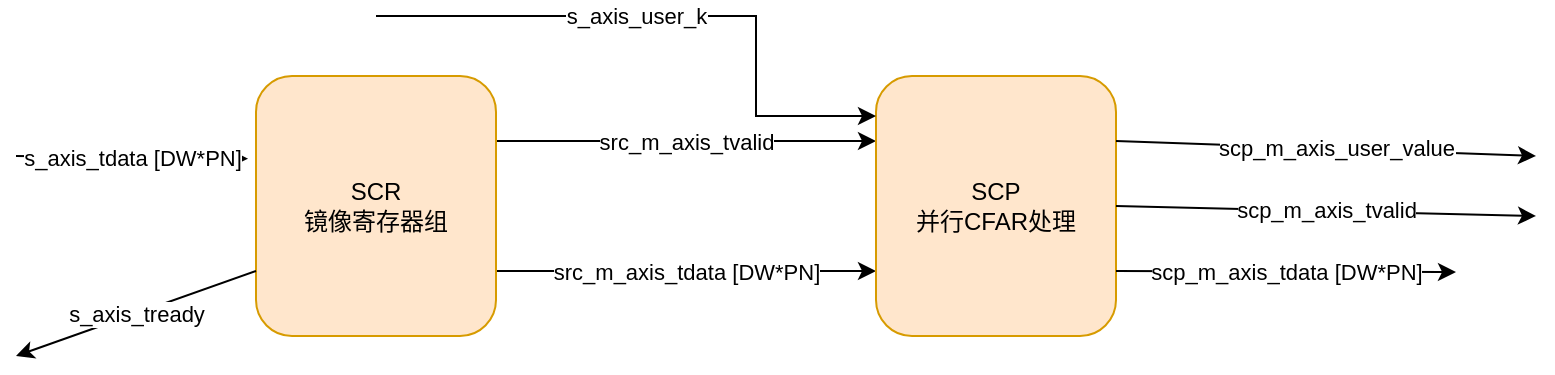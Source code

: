 <mxfile version="21.7.5" type="github">
  <diagram name="第 1 页" id="MMIvpzaHJmIF-wOhruwz">
    <mxGraphModel dx="746" dy="433" grid="1" gridSize="10" guides="1" tooltips="1" connect="1" arrows="1" fold="1" page="1" pageScale="1" pageWidth="827" pageHeight="1169" math="0" shadow="0">
      <root>
        <mxCell id="0" />
        <mxCell id="1" parent="0" />
        <mxCell id="EG7IUZiF70lTQAdEgtnv-1" value="src_m_axis_tvalid" style="edgeStyle=orthogonalEdgeStyle;rounded=0;orthogonalLoop=1;jettySize=auto;html=1;exitX=1;exitY=0.25;exitDx=0;exitDy=0;entryX=0;entryY=0.25;entryDx=0;entryDy=0;" edge="1" parent="1" source="EG7IUZiF70lTQAdEgtnv-3" target="EG7IUZiF70lTQAdEgtnv-4">
          <mxGeometry relative="1" as="geometry" />
        </mxCell>
        <mxCell id="EG7IUZiF70lTQAdEgtnv-2" value="src_m_axis_tdata [DW*PN]" style="edgeStyle=orthogonalEdgeStyle;rounded=0;orthogonalLoop=1;jettySize=auto;html=1;exitX=1;exitY=0.75;exitDx=0;exitDy=0;entryX=0;entryY=0.75;entryDx=0;entryDy=0;" edge="1" parent="1" source="EG7IUZiF70lTQAdEgtnv-3" target="EG7IUZiF70lTQAdEgtnv-4">
          <mxGeometry relative="1" as="geometry" />
        </mxCell>
        <mxCell id="EG7IUZiF70lTQAdEgtnv-3" value="SCR&lt;br&gt;镜像寄存器组" style="rounded=1;whiteSpace=wrap;html=1;fillColor=#ffe6cc;strokeColor=#d79b00;" vertex="1" parent="1">
          <mxGeometry x="140" y="90" width="120" height="130" as="geometry" />
        </mxCell>
        <mxCell id="EG7IUZiF70lTQAdEgtnv-4" value="SCP&lt;br&gt;并行CFAR处理" style="rounded=1;whiteSpace=wrap;html=1;fillColor=#ffe6cc;strokeColor=#d79b00;" vertex="1" parent="1">
          <mxGeometry x="450" y="90" width="120" height="130" as="geometry" />
        </mxCell>
        <mxCell id="EG7IUZiF70lTQAdEgtnv-5" value="s_axis_tdata [DW*PN]" style="endArrow=classic;html=1;rounded=0;entryX=-0.033;entryY=0.318;entryDx=0;entryDy=0;entryPerimeter=0;" edge="1" parent="1" target="EG7IUZiF70lTQAdEgtnv-3">
          <mxGeometry x="-0.0" width="50" height="50" relative="1" as="geometry">
            <mxPoint x="20" y="130" as="sourcePoint" />
            <mxPoint x="70" y="120" as="targetPoint" />
            <mxPoint as="offset" />
          </mxGeometry>
        </mxCell>
        <mxCell id="EG7IUZiF70lTQAdEgtnv-6" value="s_axis_tready" style="endArrow=classic;html=1;rounded=0;exitX=0;exitY=0.75;exitDx=0;exitDy=0;" edge="1" parent="1" source="EG7IUZiF70lTQAdEgtnv-3">
          <mxGeometry width="50" height="50" relative="1" as="geometry">
            <mxPoint x="30" y="180" as="sourcePoint" />
            <mxPoint x="20" y="230" as="targetPoint" />
          </mxGeometry>
        </mxCell>
        <mxCell id="EG7IUZiF70lTQAdEgtnv-7" value="s_axis_user_k" style="edgeStyle=none;orthogonalLoop=1;jettySize=auto;html=1;rounded=0;" edge="1" parent="1">
          <mxGeometry x="-0.133" width="100" relative="1" as="geometry">
            <mxPoint x="200" y="60" as="sourcePoint" />
            <mxPoint x="450" y="110" as="targetPoint" />
            <Array as="points">
              <mxPoint x="390" y="60" />
              <mxPoint x="390" y="110" />
            </Array>
            <mxPoint as="offset" />
          </mxGeometry>
        </mxCell>
        <mxCell id="EG7IUZiF70lTQAdEgtnv-8" value="scp_m_axis_tdata [DW*PN]" style="edgeStyle=none;orthogonalLoop=1;jettySize=auto;html=1;rounded=0;exitX=1;exitY=0.75;exitDx=0;exitDy=0;" edge="1" parent="1" source="EG7IUZiF70lTQAdEgtnv-4">
          <mxGeometry width="100" relative="1" as="geometry">
            <mxPoint x="610" y="190" as="sourcePoint" />
            <mxPoint x="740" y="188" as="targetPoint" />
            <Array as="points" />
            <mxPoint as="offset" />
          </mxGeometry>
        </mxCell>
        <mxCell id="EG7IUZiF70lTQAdEgtnv-9" value="scp_m_axis_tvalid" style="edgeStyle=none;orthogonalLoop=1;jettySize=auto;html=1;rounded=0;exitX=1;exitY=0.5;exitDx=0;exitDy=0;" edge="1" parent="1" source="EG7IUZiF70lTQAdEgtnv-4">
          <mxGeometry width="100" relative="1" as="geometry">
            <mxPoint x="580" y="160" as="sourcePoint" />
            <mxPoint x="780" y="160" as="targetPoint" />
            <Array as="points" />
            <mxPoint as="offset" />
          </mxGeometry>
        </mxCell>
        <mxCell id="EG7IUZiF70lTQAdEgtnv-10" value="scp_m_axis_user_value" style="edgeStyle=none;orthogonalLoop=1;jettySize=auto;html=1;rounded=0;exitX=1;exitY=0.25;exitDx=0;exitDy=0;" edge="1" parent="1" source="EG7IUZiF70lTQAdEgtnv-4">
          <mxGeometry x="0.053" width="100" relative="1" as="geometry">
            <mxPoint x="590" y="130" as="sourcePoint" />
            <mxPoint x="780" y="130" as="targetPoint" />
            <Array as="points" />
            <mxPoint as="offset" />
          </mxGeometry>
        </mxCell>
      </root>
    </mxGraphModel>
  </diagram>
</mxfile>
